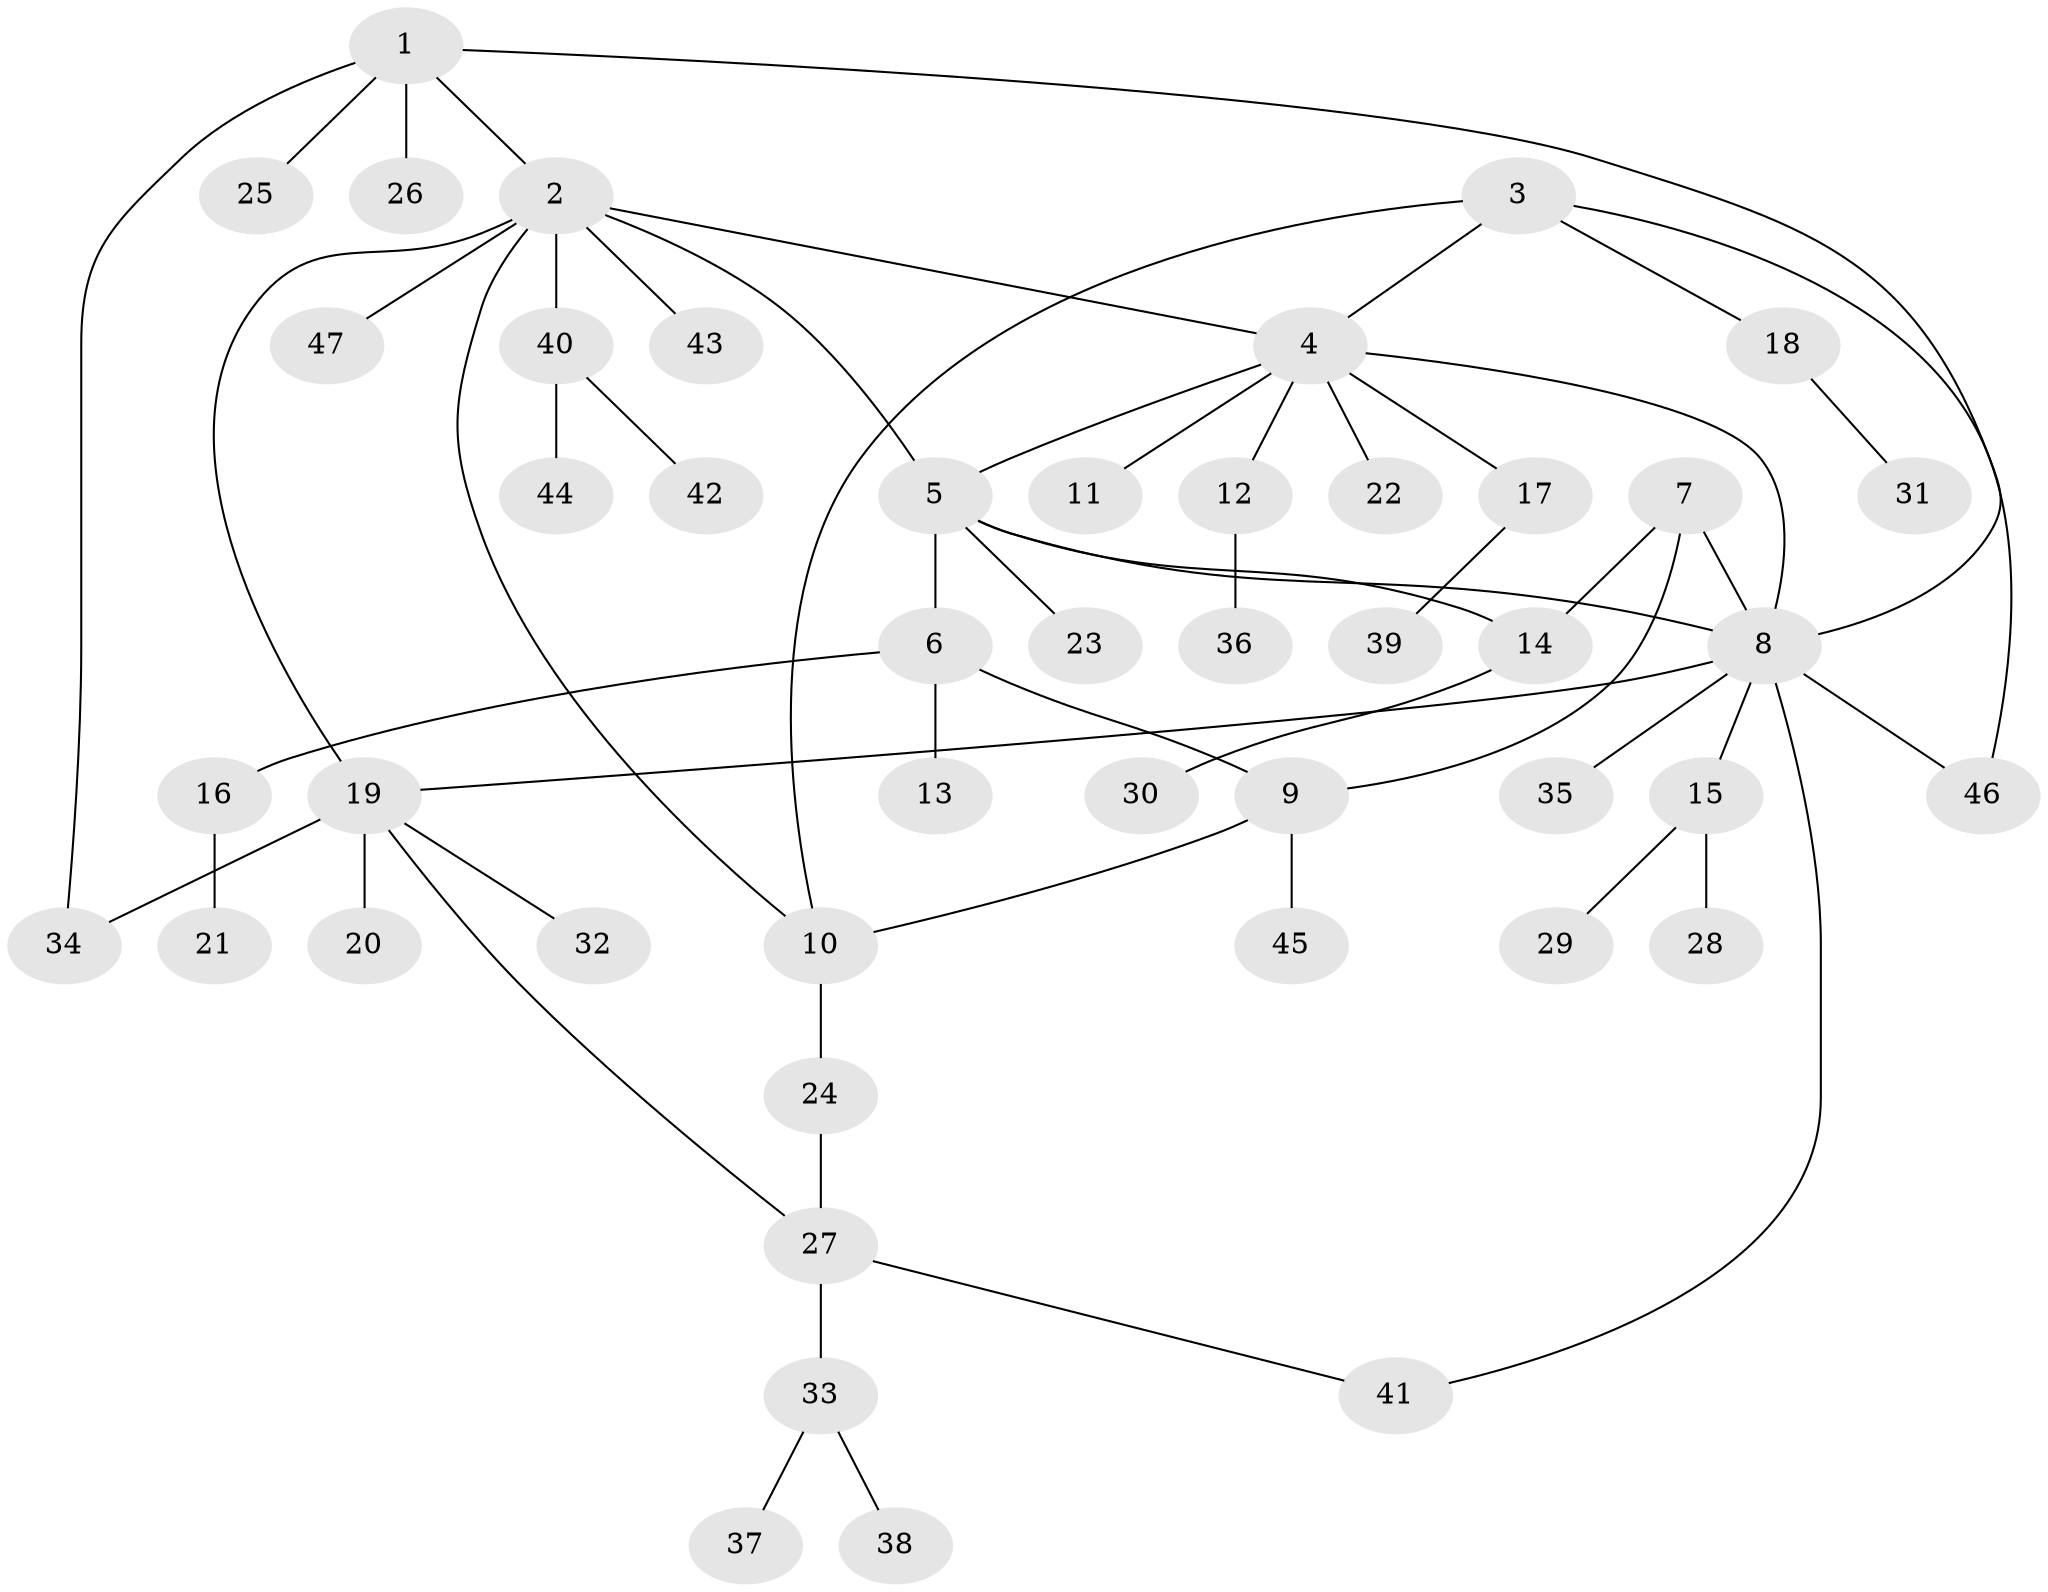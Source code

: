 // coarse degree distribution, {4: 0.09375, 11: 0.03125, 6: 0.0625, 3: 0.03125, 8: 0.03125, 1: 0.53125, 2: 0.1875, 7: 0.03125}
// Generated by graph-tools (version 1.1) at 2025/24/03/03/25 07:24:12]
// undirected, 47 vertices, 58 edges
graph export_dot {
graph [start="1"]
  node [color=gray90,style=filled];
  1;
  2;
  3;
  4;
  5;
  6;
  7;
  8;
  9;
  10;
  11;
  12;
  13;
  14;
  15;
  16;
  17;
  18;
  19;
  20;
  21;
  22;
  23;
  24;
  25;
  26;
  27;
  28;
  29;
  30;
  31;
  32;
  33;
  34;
  35;
  36;
  37;
  38;
  39;
  40;
  41;
  42;
  43;
  44;
  45;
  46;
  47;
  1 -- 2;
  1 -- 8;
  1 -- 25;
  1 -- 26;
  1 -- 34;
  2 -- 4;
  2 -- 5;
  2 -- 10;
  2 -- 19;
  2 -- 40;
  2 -- 43;
  2 -- 47;
  3 -- 4;
  3 -- 10;
  3 -- 18;
  3 -- 46;
  4 -- 5;
  4 -- 8;
  4 -- 11;
  4 -- 12;
  4 -- 17;
  4 -- 22;
  5 -- 6;
  5 -- 8;
  5 -- 14;
  5 -- 23;
  6 -- 9;
  6 -- 13;
  6 -- 16;
  7 -- 8;
  7 -- 9;
  7 -- 14;
  8 -- 15;
  8 -- 19;
  8 -- 35;
  8 -- 41;
  8 -- 46;
  9 -- 10;
  9 -- 45;
  10 -- 24;
  12 -- 36;
  14 -- 30;
  15 -- 28;
  15 -- 29;
  16 -- 21;
  17 -- 39;
  18 -- 31;
  19 -- 20;
  19 -- 27;
  19 -- 32;
  19 -- 34;
  24 -- 27;
  27 -- 33;
  27 -- 41;
  33 -- 37;
  33 -- 38;
  40 -- 42;
  40 -- 44;
}
